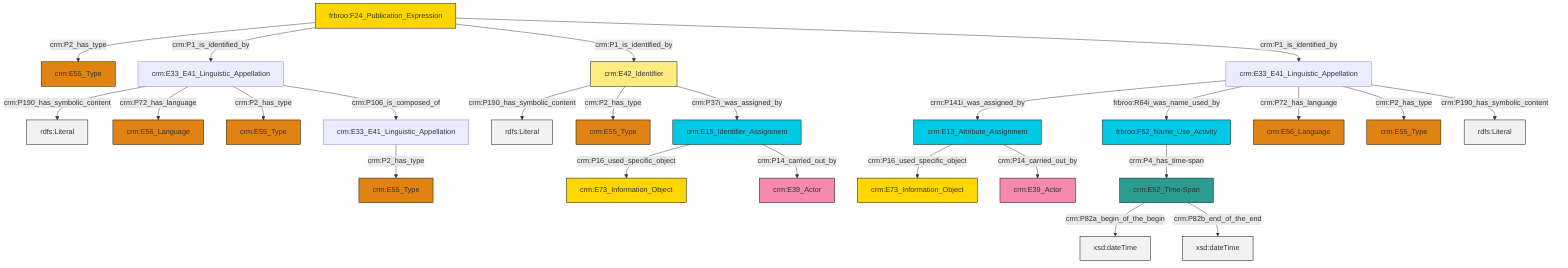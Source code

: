 graph TD
classDef Literal fill:#f2f2f2,stroke:#000000;
classDef CRM_Entity fill:#FFFFFF,stroke:#000000;
classDef Temporal_Entity fill:#00C9E6, stroke:#000000;
classDef Type fill:#E18312, stroke:#000000;
classDef Time-Span fill:#2C9C91, stroke:#000000;
classDef Appellation fill:#FFEB7F, stroke:#000000;
classDef Place fill:#008836, stroke:#000000;
classDef Persistent_Item fill:#B266B2, stroke:#000000;
classDef Conceptual_Object fill:#FFD700, stroke:#000000;
classDef Physical_Thing fill:#D2B48C, stroke:#000000;
classDef Actor fill:#f58aad, stroke:#000000;
classDef PC_Classes fill:#4ce600, stroke:#000000;
classDef Multi fill:#cccccc,stroke:#000000;

0["crm:E33_E41_Linguistic_Appellation"]:::Default -->|crm:P141i_was_assigned_by| 1["crm:E13_Attribute_Assignment"]:::Temporal_Entity
2["crm:E33_E41_Linguistic_Appellation"]:::Default -->|crm:P190_has_symbolic_content| 3[rdfs:Literal]:::Literal
2["crm:E33_E41_Linguistic_Appellation"]:::Default -->|crm:P72_has_language| 6["crm:E56_Language"]:::Type
0["crm:E33_E41_Linguistic_Appellation"]:::Default -->|frbroo:R64i_was_name_used_by| 10["frbroo:F52_Name_Use_Activity"]:::Temporal_Entity
10["frbroo:F52_Name_Use_Activity"]:::Temporal_Entity -->|crm:P4_has_time-span| 11["crm:E52_Time-Span"]:::Time-Span
0["crm:E33_E41_Linguistic_Appellation"]:::Default -->|crm:P72_has_language| 12["crm:E56_Language"]:::Type
14["crm:E42_Identifier"]:::Appellation -->|crm:P190_has_symbolic_content| 15[rdfs:Literal]:::Literal
14["crm:E42_Identifier"]:::Appellation -->|crm:P2_has_type| 20["crm:E55_Type"]:::Type
11["crm:E52_Time-Span"]:::Time-Span -->|crm:P82a_begin_of_the_begin| 21[xsd:dateTime]:::Literal
2["crm:E33_E41_Linguistic_Appellation"]:::Default -->|crm:P2_has_type| 22["crm:E55_Type"]:::Type
23["frbroo:F24_Publication_Expression"]:::Conceptual_Object -->|crm:P2_has_type| 16["crm:E55_Type"]:::Type
2["crm:E33_E41_Linguistic_Appellation"]:::Default -->|crm:P106_is_composed_of| 27["crm:E33_E41_Linguistic_Appellation"]:::Default
0["crm:E33_E41_Linguistic_Appellation"]:::Default -->|crm:P2_has_type| 28["crm:E55_Type"]:::Type
23["frbroo:F24_Publication_Expression"]:::Conceptual_Object -->|crm:P1_is_identified_by| 2["crm:E33_E41_Linguistic_Appellation"]:::Default
23["frbroo:F24_Publication_Expression"]:::Conceptual_Object -->|crm:P1_is_identified_by| 14["crm:E42_Identifier"]:::Appellation
1["crm:E13_Attribute_Assignment"]:::Temporal_Entity -->|crm:P16_used_specific_object| 35["crm:E73_Information_Object"]:::Conceptual_Object
11["crm:E52_Time-Span"]:::Time-Span -->|crm:P82b_end_of_the_end| 39[xsd:dateTime]:::Literal
23["frbroo:F24_Publication_Expression"]:::Conceptual_Object -->|crm:P1_is_identified_by| 0["crm:E33_E41_Linguistic_Appellation"]:::Default
14["crm:E42_Identifier"]:::Appellation -->|crm:P37i_was_assigned_by| 32["crm:E15_Identifier_Assignment"]:::Temporal_Entity
32["crm:E15_Identifier_Assignment"]:::Temporal_Entity -->|crm:P16_used_specific_object| 4["crm:E73_Information_Object"]:::Conceptual_Object
32["crm:E15_Identifier_Assignment"]:::Temporal_Entity -->|crm:P14_carried_out_by| 30["crm:E39_Actor"]:::Actor
27["crm:E33_E41_Linguistic_Appellation"]:::Default -->|crm:P2_has_type| 18["crm:E55_Type"]:::Type
1["crm:E13_Attribute_Assignment"]:::Temporal_Entity -->|crm:P14_carried_out_by| 7["crm:E39_Actor"]:::Actor
0["crm:E33_E41_Linguistic_Appellation"]:::Default -->|crm:P190_has_symbolic_content| 44[rdfs:Literal]:::Literal
